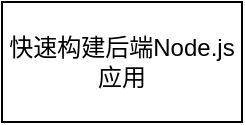 <mxfile version="12.2.4" pages="1"><diagram id="JtVl031DpfEfNY7OG27B" name="Page-1"><mxGraphModel dx="422" dy="407" grid="1" gridSize="10" guides="1" tooltips="1" connect="1" arrows="1" fold="1" page="1" pageScale="1" pageWidth="827" pageHeight="1169" math="0" shadow="0"><root><mxCell id="0"/><mxCell id="1" parent="0"/><mxCell id="2" value="快速构建后端Node.js应用" style="rounded=0;whiteSpace=wrap;html=1;" parent="1" vertex="1"><mxGeometry x="110" y="50" width="120" height="60" as="geometry"/></mxCell></root></mxGraphModel></diagram></mxfile>